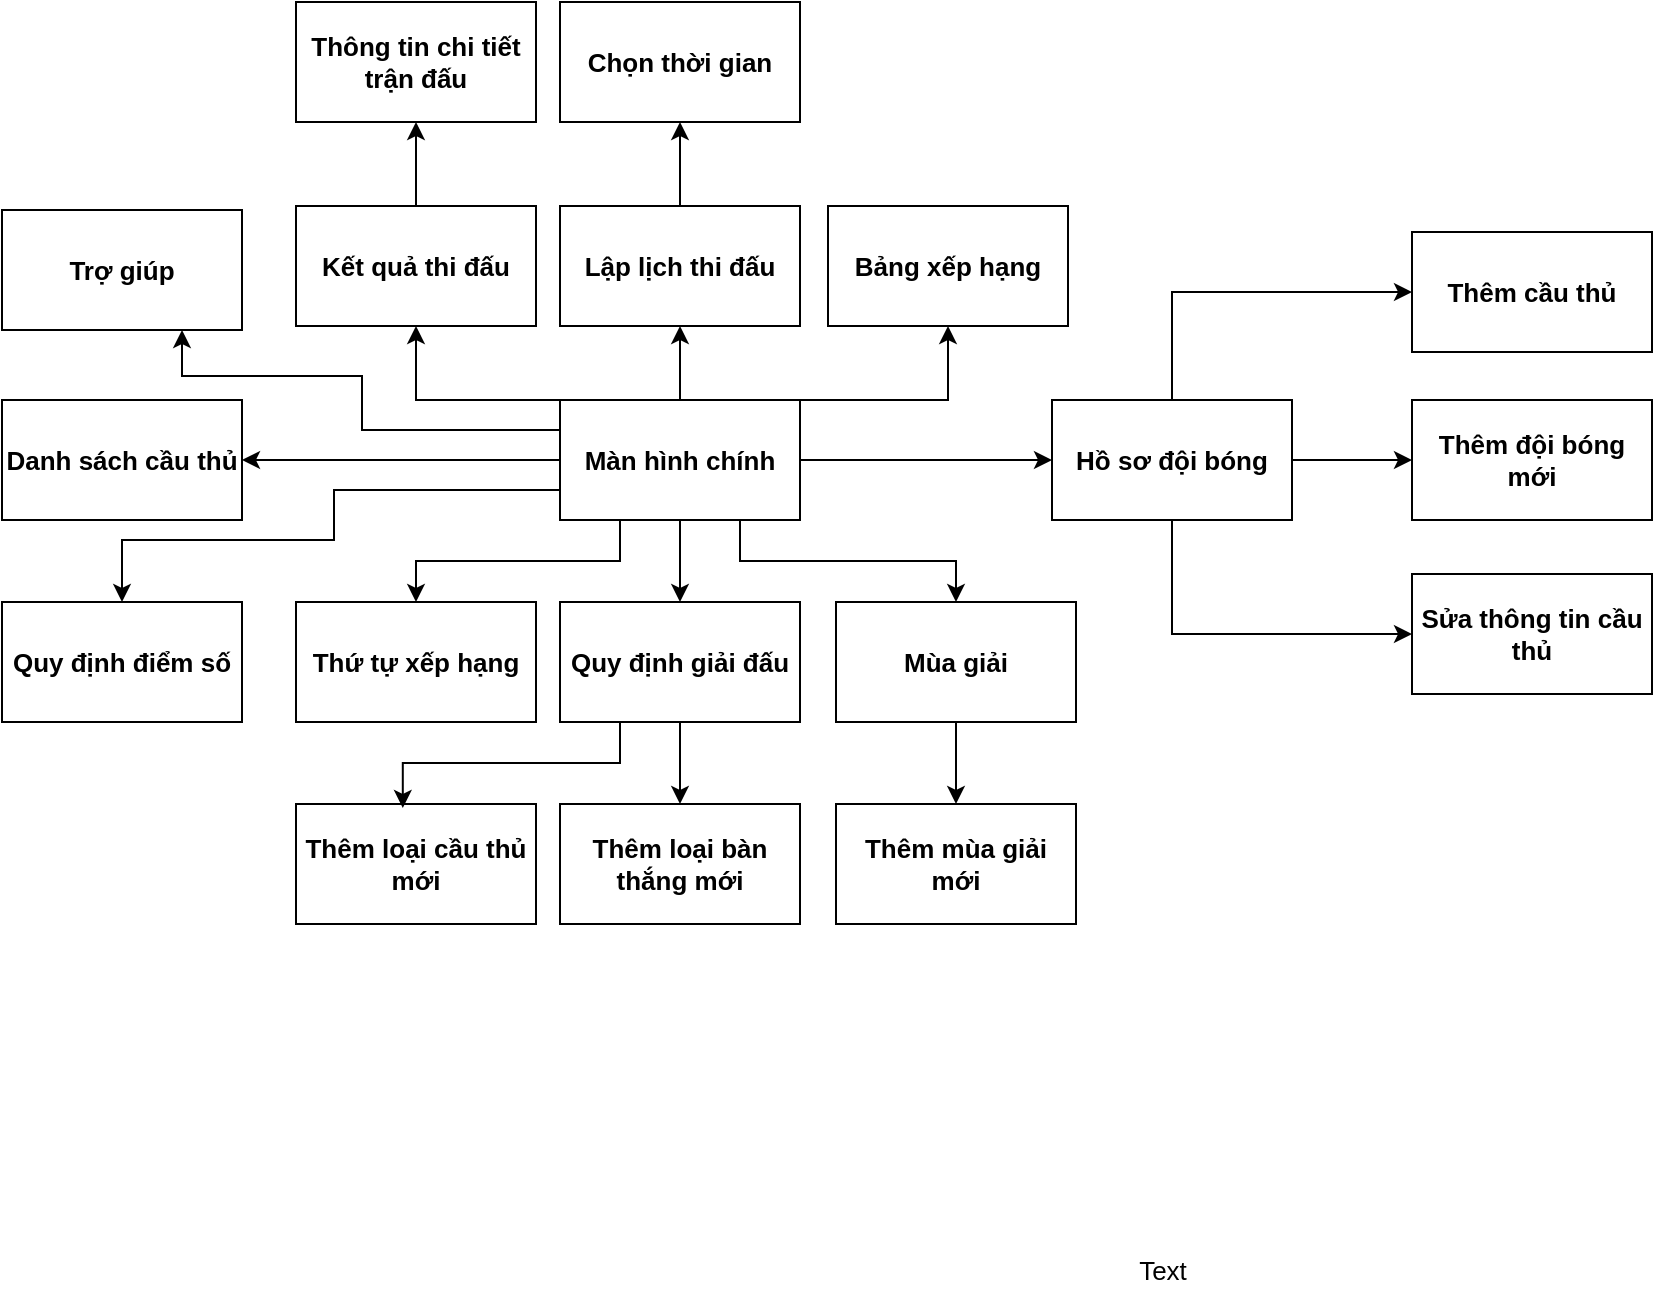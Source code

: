 <mxfile version="14.8.1" type="device"><diagram id="0suy7OLcPb0pswPeQPJ5" name="Page-1"><mxGraphModel dx="1038" dy="548" grid="0" gridSize="10" guides="1" tooltips="1" connect="1" arrows="1" fold="1" page="1" pageScale="1" pageWidth="850" pageHeight="1100" math="0" shadow="0"><root><mxCell id="0"/><mxCell id="1" parent="0"/><mxCell id="NRyjDN_vuhGuCJkchQrq-17" value="Chọn thời gian" style="rounded=0;whiteSpace=wrap;html=1;fontStyle=1;fontSize=13;fillColor=none;" vertex="1" parent="1"><mxGeometry x="291" y="28" width="120" height="60" as="geometry"/></mxCell><mxCell id="NRyjDN_vuhGuCJkchQrq-38" style="edgeStyle=orthogonalEdgeStyle;rounded=0;orthogonalLoop=1;jettySize=auto;html=1;exitX=0.5;exitY=0;exitDx=0;exitDy=0;entryX=0.5;entryY=1;entryDx=0;entryDy=0;fontSize=13;fontColor=#000000;" edge="1" parent="1" source="NRyjDN_vuhGuCJkchQrq-18" target="NRyjDN_vuhGuCJkchQrq-17"><mxGeometry relative="1" as="geometry"/></mxCell><mxCell id="NRyjDN_vuhGuCJkchQrq-18" value="Lập lịch thi đấu" style="rounded=0;whiteSpace=wrap;html=1;fontStyle=1;fontSize=13;fillColor=none;" vertex="1" parent="1"><mxGeometry x="291" y="130" width="120" height="60" as="geometry"/></mxCell><mxCell id="NRyjDN_vuhGuCJkchQrq-37" style="edgeStyle=orthogonalEdgeStyle;rounded=0;orthogonalLoop=1;jettySize=auto;html=1;exitX=0.5;exitY=0;exitDx=0;exitDy=0;fontSize=13;fontColor=#000000;" edge="1" parent="1" source="NRyjDN_vuhGuCJkchQrq-19" target="NRyjDN_vuhGuCJkchQrq-18"><mxGeometry relative="1" as="geometry"/></mxCell><mxCell id="NRyjDN_vuhGuCJkchQrq-39" style="edgeStyle=orthogonalEdgeStyle;rounded=0;orthogonalLoop=1;jettySize=auto;html=1;exitX=0;exitY=0;exitDx=0;exitDy=0;entryX=0.5;entryY=1;entryDx=0;entryDy=0;fontSize=13;fontColor=#000000;" edge="1" parent="1" source="NRyjDN_vuhGuCJkchQrq-19" target="NRyjDN_vuhGuCJkchQrq-30"><mxGeometry relative="1" as="geometry"><Array as="points"><mxPoint x="219" y="227"/></Array></mxGeometry></mxCell><mxCell id="NRyjDN_vuhGuCJkchQrq-41" style="edgeStyle=orthogonalEdgeStyle;rounded=0;orthogonalLoop=1;jettySize=auto;html=1;exitX=1;exitY=0;exitDx=0;exitDy=0;entryX=0.5;entryY=1;entryDx=0;entryDy=0;fontSize=13;fontColor=#000000;" edge="1" parent="1" source="NRyjDN_vuhGuCJkchQrq-19" target="NRyjDN_vuhGuCJkchQrq-24"><mxGeometry relative="1" as="geometry"><Array as="points"><mxPoint x="485" y="227"/></Array></mxGeometry></mxCell><mxCell id="NRyjDN_vuhGuCJkchQrq-42" style="edgeStyle=orthogonalEdgeStyle;rounded=0;orthogonalLoop=1;jettySize=auto;html=1;exitX=1;exitY=0.5;exitDx=0;exitDy=0;entryX=0;entryY=0.5;entryDx=0;entryDy=0;fontSize=13;fontColor=#000000;" edge="1" parent="1" source="NRyjDN_vuhGuCJkchQrq-19" target="NRyjDN_vuhGuCJkchQrq-23"><mxGeometry relative="1" as="geometry"/></mxCell><mxCell id="NRyjDN_vuhGuCJkchQrq-46" style="edgeStyle=orthogonalEdgeStyle;rounded=0;orthogonalLoop=1;jettySize=auto;html=1;exitX=0;exitY=0.5;exitDx=0;exitDy=0;fontSize=13;fontColor=#000000;" edge="1" parent="1" source="NRyjDN_vuhGuCJkchQrq-19" target="NRyjDN_vuhGuCJkchQrq-32"><mxGeometry relative="1" as="geometry"/></mxCell><mxCell id="NRyjDN_vuhGuCJkchQrq-47" style="edgeStyle=orthogonalEdgeStyle;rounded=0;orthogonalLoop=1;jettySize=auto;html=1;exitX=0.5;exitY=1;exitDx=0;exitDy=0;entryX=0.5;entryY=0;entryDx=0;entryDy=0;fontSize=13;fontColor=#000000;" edge="1" parent="1" source="NRyjDN_vuhGuCJkchQrq-19" target="NRyjDN_vuhGuCJkchQrq-33"><mxGeometry relative="1" as="geometry"/></mxCell><mxCell id="NRyjDN_vuhGuCJkchQrq-50" style="edgeStyle=orthogonalEdgeStyle;rounded=0;orthogonalLoop=1;jettySize=auto;html=1;exitX=0.25;exitY=1;exitDx=0;exitDy=0;entryX=0.5;entryY=0;entryDx=0;entryDy=0;fontSize=13;fontColor=#000000;" edge="1" parent="1" source="NRyjDN_vuhGuCJkchQrq-19" target="NRyjDN_vuhGuCJkchQrq-29"><mxGeometry relative="1" as="geometry"/></mxCell><mxCell id="NRyjDN_vuhGuCJkchQrq-51" style="edgeStyle=orthogonalEdgeStyle;rounded=0;orthogonalLoop=1;jettySize=auto;html=1;exitX=0;exitY=0.75;exitDx=0;exitDy=0;entryX=0.5;entryY=0;entryDx=0;entryDy=0;fontSize=13;fontColor=#000000;" edge="1" parent="1" source="NRyjDN_vuhGuCJkchQrq-19" target="NRyjDN_vuhGuCJkchQrq-28"><mxGeometry relative="1" as="geometry"><Array as="points"><mxPoint x="178" y="272"/><mxPoint x="178" y="297"/><mxPoint x="72" y="297"/></Array></mxGeometry></mxCell><mxCell id="NRyjDN_vuhGuCJkchQrq-52" style="edgeStyle=orthogonalEdgeStyle;rounded=0;orthogonalLoop=1;jettySize=auto;html=1;exitX=0.75;exitY=1;exitDx=0;exitDy=0;entryX=0.5;entryY=0;entryDx=0;entryDy=0;fontSize=13;fontColor=#000000;" edge="1" parent="1" source="NRyjDN_vuhGuCJkchQrq-19" target="NRyjDN_vuhGuCJkchQrq-26"><mxGeometry relative="1" as="geometry"/></mxCell><mxCell id="NRyjDN_vuhGuCJkchQrq-54" style="edgeStyle=orthogonalEdgeStyle;rounded=0;orthogonalLoop=1;jettySize=auto;html=1;exitX=0;exitY=0.25;exitDx=0;exitDy=0;entryX=0.75;entryY=1;entryDx=0;entryDy=0;fontSize=13;fontColor=#000000;" edge="1" parent="1" source="NRyjDN_vuhGuCJkchQrq-19" target="NRyjDN_vuhGuCJkchQrq-35"><mxGeometry relative="1" as="geometry"><Array as="points"><mxPoint x="192" y="242"/><mxPoint x="192" y="215"/><mxPoint x="102" y="215"/></Array></mxGeometry></mxCell><mxCell id="NRyjDN_vuhGuCJkchQrq-19" value="Màn hình chính" style="rounded=0;whiteSpace=wrap;html=1;fontStyle=1;fontSize=13;fillColor=none;" vertex="1" parent="1"><mxGeometry x="291" y="227" width="120" height="60" as="geometry"/></mxCell><mxCell id="NRyjDN_vuhGuCJkchQrq-21" value="Thêm loại cầu thủ mới" style="rounded=0;whiteSpace=wrap;html=1;fontStyle=1;fontSize=13;fillColor=none;" vertex="1" parent="1"><mxGeometry x="159" y="429" width="120" height="60" as="geometry"/></mxCell><mxCell id="NRyjDN_vuhGuCJkchQrq-22" value="Thêm đội bóng mới" style="rounded=0;whiteSpace=wrap;html=1;fontStyle=1;fontSize=13;fillColor=none;" vertex="1" parent="1"><mxGeometry x="717" y="227" width="120" height="60" as="geometry"/></mxCell><mxCell id="NRyjDN_vuhGuCJkchQrq-43" style="edgeStyle=orthogonalEdgeStyle;rounded=0;orthogonalLoop=1;jettySize=auto;html=1;exitX=1;exitY=0.5;exitDx=0;exitDy=0;entryX=0;entryY=0.5;entryDx=0;entryDy=0;fontSize=13;fontColor=#000000;" edge="1" parent="1" source="NRyjDN_vuhGuCJkchQrq-23" target="NRyjDN_vuhGuCJkchQrq-22"><mxGeometry relative="1" as="geometry"/></mxCell><mxCell id="NRyjDN_vuhGuCJkchQrq-44" style="edgeStyle=orthogonalEdgeStyle;rounded=0;orthogonalLoop=1;jettySize=auto;html=1;exitX=0.5;exitY=0;exitDx=0;exitDy=0;entryX=0;entryY=0.5;entryDx=0;entryDy=0;fontSize=13;fontColor=#000000;" edge="1" parent="1" source="NRyjDN_vuhGuCJkchQrq-23" target="NRyjDN_vuhGuCJkchQrq-25"><mxGeometry relative="1" as="geometry"/></mxCell><mxCell id="NRyjDN_vuhGuCJkchQrq-45" style="edgeStyle=orthogonalEdgeStyle;rounded=0;orthogonalLoop=1;jettySize=auto;html=1;exitX=0.5;exitY=1;exitDx=0;exitDy=0;entryX=0;entryY=0.5;entryDx=0;entryDy=0;fontSize=13;fontColor=#000000;" edge="1" parent="1" source="NRyjDN_vuhGuCJkchQrq-23" target="NRyjDN_vuhGuCJkchQrq-36"><mxGeometry relative="1" as="geometry"/></mxCell><mxCell id="NRyjDN_vuhGuCJkchQrq-23" value="Hồ sơ đội bóng" style="rounded=0;whiteSpace=wrap;html=1;fontStyle=1;fontSize=13;fillColor=none;" vertex="1" parent="1"><mxGeometry x="537" y="227" width="120" height="60" as="geometry"/></mxCell><mxCell id="NRyjDN_vuhGuCJkchQrq-24" value="Bảng xếp hạng" style="rounded=0;whiteSpace=wrap;html=1;fontStyle=1;fontSize=13;fillColor=none;" vertex="1" parent="1"><mxGeometry x="425" y="130" width="120" height="60" as="geometry"/></mxCell><mxCell id="NRyjDN_vuhGuCJkchQrq-25" value="Thêm cầu thủ" style="rounded=0;whiteSpace=wrap;html=1;fontStyle=1;fontSize=13;fillColor=none;" vertex="1" parent="1"><mxGeometry x="717" y="143" width="120" height="60" as="geometry"/></mxCell><mxCell id="NRyjDN_vuhGuCJkchQrq-53" style="edgeStyle=orthogonalEdgeStyle;rounded=0;orthogonalLoop=1;jettySize=auto;html=1;exitX=0.5;exitY=1;exitDx=0;exitDy=0;entryX=0.5;entryY=0;entryDx=0;entryDy=0;fontSize=13;fontColor=#000000;" edge="1" parent="1" source="NRyjDN_vuhGuCJkchQrq-26" target="NRyjDN_vuhGuCJkchQrq-31"><mxGeometry relative="1" as="geometry"/></mxCell><mxCell id="NRyjDN_vuhGuCJkchQrq-26" value="Mùa giải" style="rounded=0;whiteSpace=wrap;html=1;fontStyle=1;fontSize=13;fillColor=none;" vertex="1" parent="1"><mxGeometry x="429" y="328" width="120" height="60" as="geometry"/></mxCell><mxCell id="NRyjDN_vuhGuCJkchQrq-27" value="Thêm loại bàn thắng mới" style="rounded=0;whiteSpace=wrap;html=1;fontStyle=1;fontSize=13;fillColor=none;" vertex="1" parent="1"><mxGeometry x="291" y="429" width="120" height="60" as="geometry"/></mxCell><mxCell id="NRyjDN_vuhGuCJkchQrq-28" value="Quy định điểm số" style="rounded=0;whiteSpace=wrap;html=1;fontStyle=1;fontSize=13;fillColor=none;" vertex="1" parent="1"><mxGeometry x="12" y="328" width="120" height="60" as="geometry"/></mxCell><mxCell id="NRyjDN_vuhGuCJkchQrq-29" value="Thứ tự xếp hạng" style="rounded=0;whiteSpace=wrap;html=1;fontStyle=1;fontSize=13;fillColor=none;" vertex="1" parent="1"><mxGeometry x="159" y="328" width="120" height="60" as="geometry"/></mxCell><mxCell id="NRyjDN_vuhGuCJkchQrq-40" style="edgeStyle=orthogonalEdgeStyle;rounded=0;orthogonalLoop=1;jettySize=auto;html=1;exitX=0.5;exitY=0;exitDx=0;exitDy=0;entryX=0.5;entryY=1;entryDx=0;entryDy=0;fontSize=13;fontColor=#000000;" edge="1" parent="1" source="NRyjDN_vuhGuCJkchQrq-30" target="NRyjDN_vuhGuCJkchQrq-34"><mxGeometry relative="1" as="geometry"/></mxCell><mxCell id="NRyjDN_vuhGuCJkchQrq-30" value="Kết quả thi đấu" style="rounded=0;whiteSpace=wrap;html=1;fontStyle=1;fontSize=13;fillColor=none;" vertex="1" parent="1"><mxGeometry x="159" y="130" width="120" height="60" as="geometry"/></mxCell><mxCell id="NRyjDN_vuhGuCJkchQrq-31" value="Thêm mùa giải mới" style="rounded=0;whiteSpace=wrap;html=1;fontStyle=1;fontSize=13;fillColor=none;" vertex="1" parent="1"><mxGeometry x="429" y="429" width="120" height="60" as="geometry"/></mxCell><mxCell id="NRyjDN_vuhGuCJkchQrq-32" value="Danh sách cầu thủ" style="rounded=0;whiteSpace=wrap;html=1;fontStyle=1;fontSize=13;fillColor=none;" vertex="1" parent="1"><mxGeometry x="12" y="227" width="120" height="60" as="geometry"/></mxCell><mxCell id="NRyjDN_vuhGuCJkchQrq-48" style="edgeStyle=orthogonalEdgeStyle;rounded=0;orthogonalLoop=1;jettySize=auto;html=1;exitX=0.5;exitY=1;exitDx=0;exitDy=0;fontSize=13;fontColor=#000000;" edge="1" parent="1" source="NRyjDN_vuhGuCJkchQrq-33" target="NRyjDN_vuhGuCJkchQrq-27"><mxGeometry relative="1" as="geometry"/></mxCell><mxCell id="NRyjDN_vuhGuCJkchQrq-49" style="edgeStyle=orthogonalEdgeStyle;rounded=0;orthogonalLoop=1;jettySize=auto;html=1;exitX=0.25;exitY=1;exitDx=0;exitDy=0;entryX=0.445;entryY=0.033;entryDx=0;entryDy=0;entryPerimeter=0;fontSize=13;fontColor=#000000;" edge="1" parent="1" source="NRyjDN_vuhGuCJkchQrq-33" target="NRyjDN_vuhGuCJkchQrq-21"><mxGeometry relative="1" as="geometry"/></mxCell><mxCell id="NRyjDN_vuhGuCJkchQrq-33" value="Quy định giải đấu" style="rounded=0;whiteSpace=wrap;html=1;fontStyle=1;fontSize=13;fillColor=none;" vertex="1" parent="1"><mxGeometry x="291" y="328" width="120" height="60" as="geometry"/></mxCell><mxCell id="NRyjDN_vuhGuCJkchQrq-34" value="Thông tin chi tiết trận đấu" style="rounded=0;whiteSpace=wrap;html=1;fontStyle=1;fontSize=13;fillColor=none;" vertex="1" parent="1"><mxGeometry x="159" y="28" width="120" height="60" as="geometry"/></mxCell><mxCell id="NRyjDN_vuhGuCJkchQrq-35" value="Trợ giúp" style="rounded=0;whiteSpace=wrap;html=1;fontStyle=1;fontSize=13;fillColor=none;" vertex="1" parent="1"><mxGeometry x="12" y="132" width="120" height="60" as="geometry"/></mxCell><mxCell id="NRyjDN_vuhGuCJkchQrq-36" value="Sửa thông tin cầu thủ" style="rounded=0;whiteSpace=wrap;html=1;fontStyle=1;fontSize=13;fillColor=none;" vertex="1" parent="1"><mxGeometry x="717" y="314" width="120" height="60" as="geometry"/></mxCell><mxCell id="NRyjDN_vuhGuCJkchQrq-55" value="Text" style="text;html=1;align=center;verticalAlign=middle;resizable=0;points=[];autosize=1;strokeColor=none;fontSize=13;fontColor=#000000;" vertex="1" parent="1"><mxGeometry x="572" y="652" width="40" height="20" as="geometry"/></mxCell></root></mxGraphModel></diagram></mxfile>